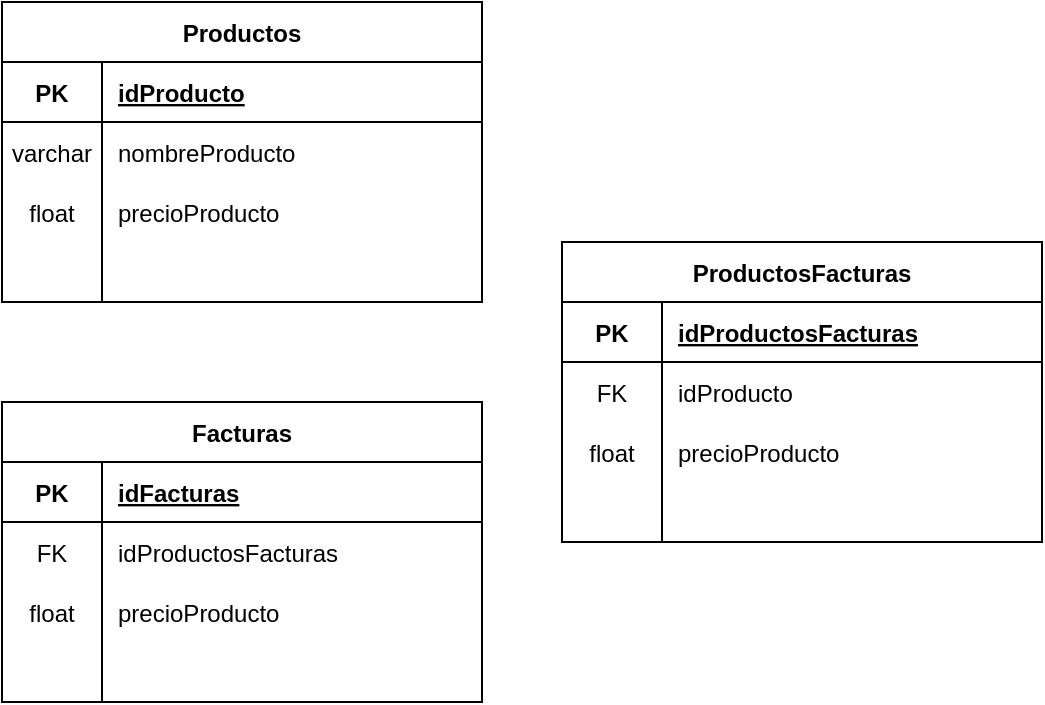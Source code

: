 <mxfile version="13.9.9" type="device"><diagram id="ZH6_ncqwSFPB03krWlay" name="Page-1"><mxGraphModel dx="566" dy="752" grid="1" gridSize="10" guides="1" tooltips="1" connect="1" arrows="1" fold="1" page="1" pageScale="1" pageWidth="850" pageHeight="1100" math="0" shadow="0"><root><mxCell id="0"/><mxCell id="1" parent="0"/><mxCell id="XGgg7iNJlr7EI4Gw27sy-1" value="Productos" style="shape=table;startSize=30;container=1;collapsible=1;childLayout=tableLayout;fixedRows=1;rowLines=0;fontStyle=1;align=center;resizeLast=1;" vertex="1" parent="1"><mxGeometry x="40" y="120" width="240" height="150" as="geometry"/></mxCell><mxCell id="XGgg7iNJlr7EI4Gw27sy-2" value="" style="shape=partialRectangle;collapsible=0;dropTarget=0;pointerEvents=0;fillColor=none;top=0;left=0;bottom=1;right=0;points=[[0,0.5],[1,0.5]];portConstraint=eastwest;" vertex="1" parent="XGgg7iNJlr7EI4Gw27sy-1"><mxGeometry y="30" width="240" height="30" as="geometry"/></mxCell><mxCell id="XGgg7iNJlr7EI4Gw27sy-3" value="PK" style="shape=partialRectangle;connectable=0;fillColor=none;top=0;left=0;bottom=0;right=0;fontStyle=1;overflow=hidden;" vertex="1" parent="XGgg7iNJlr7EI4Gw27sy-2"><mxGeometry width="50" height="30" as="geometry"/></mxCell><mxCell id="XGgg7iNJlr7EI4Gw27sy-4" value="idProducto" style="shape=partialRectangle;connectable=0;fillColor=none;top=0;left=0;bottom=0;right=0;align=left;spacingLeft=6;fontStyle=5;overflow=hidden;" vertex="1" parent="XGgg7iNJlr7EI4Gw27sy-2"><mxGeometry x="50" width="190" height="30" as="geometry"/></mxCell><mxCell id="XGgg7iNJlr7EI4Gw27sy-5" value="" style="shape=partialRectangle;collapsible=0;dropTarget=0;pointerEvents=0;fillColor=none;top=0;left=0;bottom=0;right=0;points=[[0,0.5],[1,0.5]];portConstraint=eastwest;" vertex="1" parent="XGgg7iNJlr7EI4Gw27sy-1"><mxGeometry y="60" width="240" height="30" as="geometry"/></mxCell><mxCell id="XGgg7iNJlr7EI4Gw27sy-6" value="varchar" style="shape=partialRectangle;connectable=0;fillColor=none;top=0;left=0;bottom=0;right=0;editable=1;overflow=hidden;" vertex="1" parent="XGgg7iNJlr7EI4Gw27sy-5"><mxGeometry width="50" height="30" as="geometry"/></mxCell><mxCell id="XGgg7iNJlr7EI4Gw27sy-7" value="nombreProducto" style="shape=partialRectangle;connectable=0;fillColor=none;top=0;left=0;bottom=0;right=0;align=left;spacingLeft=6;overflow=hidden;" vertex="1" parent="XGgg7iNJlr7EI4Gw27sy-5"><mxGeometry x="50" width="190" height="30" as="geometry"/></mxCell><mxCell id="XGgg7iNJlr7EI4Gw27sy-8" value="" style="shape=partialRectangle;collapsible=0;dropTarget=0;pointerEvents=0;fillColor=none;top=0;left=0;bottom=0;right=0;points=[[0,0.5],[1,0.5]];portConstraint=eastwest;" vertex="1" parent="XGgg7iNJlr7EI4Gw27sy-1"><mxGeometry y="90" width="240" height="30" as="geometry"/></mxCell><mxCell id="XGgg7iNJlr7EI4Gw27sy-9" value="float" style="shape=partialRectangle;connectable=0;fillColor=none;top=0;left=0;bottom=0;right=0;editable=1;overflow=hidden;" vertex="1" parent="XGgg7iNJlr7EI4Gw27sy-8"><mxGeometry width="50" height="30" as="geometry"/></mxCell><mxCell id="XGgg7iNJlr7EI4Gw27sy-10" value="precioProducto" style="shape=partialRectangle;connectable=0;fillColor=none;top=0;left=0;bottom=0;right=0;align=left;spacingLeft=6;overflow=hidden;" vertex="1" parent="XGgg7iNJlr7EI4Gw27sy-8"><mxGeometry x="50" width="190" height="30" as="geometry"/></mxCell><mxCell id="XGgg7iNJlr7EI4Gw27sy-11" value="" style="shape=partialRectangle;collapsible=0;dropTarget=0;pointerEvents=0;fillColor=none;top=0;left=0;bottom=0;right=0;points=[[0,0.5],[1,0.5]];portConstraint=eastwest;" vertex="1" parent="XGgg7iNJlr7EI4Gw27sy-1"><mxGeometry y="120" width="240" height="30" as="geometry"/></mxCell><mxCell id="XGgg7iNJlr7EI4Gw27sy-12" value="" style="shape=partialRectangle;connectable=0;fillColor=none;top=0;left=0;bottom=0;right=0;editable=1;overflow=hidden;" vertex="1" parent="XGgg7iNJlr7EI4Gw27sy-11"><mxGeometry width="50" height="30" as="geometry"/></mxCell><mxCell id="XGgg7iNJlr7EI4Gw27sy-13" value="" style="shape=partialRectangle;connectable=0;fillColor=none;top=0;left=0;bottom=0;right=0;align=left;spacingLeft=6;overflow=hidden;" vertex="1" parent="XGgg7iNJlr7EI4Gw27sy-11"><mxGeometry x="50" width="190" height="30" as="geometry"/></mxCell><mxCell id="XGgg7iNJlr7EI4Gw27sy-14" value="Facturas" style="shape=table;startSize=30;container=1;collapsible=1;childLayout=tableLayout;fixedRows=1;rowLines=0;fontStyle=1;align=center;resizeLast=1;" vertex="1" parent="1"><mxGeometry x="40" y="320" width="240" height="150" as="geometry"/></mxCell><mxCell id="XGgg7iNJlr7EI4Gw27sy-15" value="" style="shape=partialRectangle;collapsible=0;dropTarget=0;pointerEvents=0;fillColor=none;top=0;left=0;bottom=1;right=0;points=[[0,0.5],[1,0.5]];portConstraint=eastwest;" vertex="1" parent="XGgg7iNJlr7EI4Gw27sy-14"><mxGeometry y="30" width="240" height="30" as="geometry"/></mxCell><mxCell id="XGgg7iNJlr7EI4Gw27sy-16" value="PK" style="shape=partialRectangle;connectable=0;fillColor=none;top=0;left=0;bottom=0;right=0;fontStyle=1;overflow=hidden;" vertex="1" parent="XGgg7iNJlr7EI4Gw27sy-15"><mxGeometry width="50" height="30" as="geometry"/></mxCell><mxCell id="XGgg7iNJlr7EI4Gw27sy-17" value="idFacturas" style="shape=partialRectangle;connectable=0;fillColor=none;top=0;left=0;bottom=0;right=0;align=left;spacingLeft=6;fontStyle=5;overflow=hidden;" vertex="1" parent="XGgg7iNJlr7EI4Gw27sy-15"><mxGeometry x="50" width="190" height="30" as="geometry"/></mxCell><mxCell id="XGgg7iNJlr7EI4Gw27sy-18" value="" style="shape=partialRectangle;collapsible=0;dropTarget=0;pointerEvents=0;fillColor=none;top=0;left=0;bottom=0;right=0;points=[[0,0.5],[1,0.5]];portConstraint=eastwest;" vertex="1" parent="XGgg7iNJlr7EI4Gw27sy-14"><mxGeometry y="60" width="240" height="30" as="geometry"/></mxCell><mxCell id="XGgg7iNJlr7EI4Gw27sy-19" value="FK" style="shape=partialRectangle;connectable=0;fillColor=none;top=0;left=0;bottom=0;right=0;editable=1;overflow=hidden;" vertex="1" parent="XGgg7iNJlr7EI4Gw27sy-18"><mxGeometry width="50" height="30" as="geometry"/></mxCell><mxCell id="XGgg7iNJlr7EI4Gw27sy-20" value="idProductosFacturas" style="shape=partialRectangle;connectable=0;fillColor=none;top=0;left=0;bottom=0;right=0;align=left;spacingLeft=6;overflow=hidden;" vertex="1" parent="XGgg7iNJlr7EI4Gw27sy-18"><mxGeometry x="50" width="190" height="30" as="geometry"/></mxCell><mxCell id="XGgg7iNJlr7EI4Gw27sy-21" value="" style="shape=partialRectangle;collapsible=0;dropTarget=0;pointerEvents=0;fillColor=none;top=0;left=0;bottom=0;right=0;points=[[0,0.5],[1,0.5]];portConstraint=eastwest;" vertex="1" parent="XGgg7iNJlr7EI4Gw27sy-14"><mxGeometry y="90" width="240" height="30" as="geometry"/></mxCell><mxCell id="XGgg7iNJlr7EI4Gw27sy-22" value="float" style="shape=partialRectangle;connectable=0;fillColor=none;top=0;left=0;bottom=0;right=0;editable=1;overflow=hidden;" vertex="1" parent="XGgg7iNJlr7EI4Gw27sy-21"><mxGeometry width="50" height="30" as="geometry"/></mxCell><mxCell id="XGgg7iNJlr7EI4Gw27sy-23" value="precioProducto" style="shape=partialRectangle;connectable=0;fillColor=none;top=0;left=0;bottom=0;right=0;align=left;spacingLeft=6;overflow=hidden;" vertex="1" parent="XGgg7iNJlr7EI4Gw27sy-21"><mxGeometry x="50" width="190" height="30" as="geometry"/></mxCell><mxCell id="XGgg7iNJlr7EI4Gw27sy-24" value="" style="shape=partialRectangle;collapsible=0;dropTarget=0;pointerEvents=0;fillColor=none;top=0;left=0;bottom=0;right=0;points=[[0,0.5],[1,0.5]];portConstraint=eastwest;" vertex="1" parent="XGgg7iNJlr7EI4Gw27sy-14"><mxGeometry y="120" width="240" height="30" as="geometry"/></mxCell><mxCell id="XGgg7iNJlr7EI4Gw27sy-25" value="" style="shape=partialRectangle;connectable=0;fillColor=none;top=0;left=0;bottom=0;right=0;editable=1;overflow=hidden;" vertex="1" parent="XGgg7iNJlr7EI4Gw27sy-24"><mxGeometry width="50" height="30" as="geometry"/></mxCell><mxCell id="XGgg7iNJlr7EI4Gw27sy-26" value="" style="shape=partialRectangle;connectable=0;fillColor=none;top=0;left=0;bottom=0;right=0;align=left;spacingLeft=6;overflow=hidden;" vertex="1" parent="XGgg7iNJlr7EI4Gw27sy-24"><mxGeometry x="50" width="190" height="30" as="geometry"/></mxCell><mxCell id="XGgg7iNJlr7EI4Gw27sy-27" value="ProductosFacturas" style="shape=table;startSize=30;container=1;collapsible=1;childLayout=tableLayout;fixedRows=1;rowLines=0;fontStyle=1;align=center;resizeLast=1;" vertex="1" parent="1"><mxGeometry x="320" y="240" width="240" height="150" as="geometry"/></mxCell><mxCell id="XGgg7iNJlr7EI4Gw27sy-28" value="" style="shape=partialRectangle;collapsible=0;dropTarget=0;pointerEvents=0;fillColor=none;top=0;left=0;bottom=1;right=0;points=[[0,0.5],[1,0.5]];portConstraint=eastwest;" vertex="1" parent="XGgg7iNJlr7EI4Gw27sy-27"><mxGeometry y="30" width="240" height="30" as="geometry"/></mxCell><mxCell id="XGgg7iNJlr7EI4Gw27sy-29" value="PK" style="shape=partialRectangle;connectable=0;fillColor=none;top=0;left=0;bottom=0;right=0;fontStyle=1;overflow=hidden;" vertex="1" parent="XGgg7iNJlr7EI4Gw27sy-28"><mxGeometry width="50" height="30" as="geometry"/></mxCell><mxCell id="XGgg7iNJlr7EI4Gw27sy-30" value="idProductosFacturas" style="shape=partialRectangle;connectable=0;fillColor=none;top=0;left=0;bottom=0;right=0;align=left;spacingLeft=6;fontStyle=5;overflow=hidden;" vertex="1" parent="XGgg7iNJlr7EI4Gw27sy-28"><mxGeometry x="50" width="190" height="30" as="geometry"/></mxCell><mxCell id="XGgg7iNJlr7EI4Gw27sy-31" value="" style="shape=partialRectangle;collapsible=0;dropTarget=0;pointerEvents=0;fillColor=none;top=0;left=0;bottom=0;right=0;points=[[0,0.5],[1,0.5]];portConstraint=eastwest;" vertex="1" parent="XGgg7iNJlr7EI4Gw27sy-27"><mxGeometry y="60" width="240" height="30" as="geometry"/></mxCell><mxCell id="XGgg7iNJlr7EI4Gw27sy-32" value="FK" style="shape=partialRectangle;connectable=0;fillColor=none;top=0;left=0;bottom=0;right=0;editable=1;overflow=hidden;" vertex="1" parent="XGgg7iNJlr7EI4Gw27sy-31"><mxGeometry width="50" height="30" as="geometry"/></mxCell><mxCell id="XGgg7iNJlr7EI4Gw27sy-33" value="idProducto" style="shape=partialRectangle;connectable=0;fillColor=none;top=0;left=0;bottom=0;right=0;align=left;spacingLeft=6;overflow=hidden;" vertex="1" parent="XGgg7iNJlr7EI4Gw27sy-31"><mxGeometry x="50" width="190" height="30" as="geometry"/></mxCell><mxCell id="XGgg7iNJlr7EI4Gw27sy-34" value="" style="shape=partialRectangle;collapsible=0;dropTarget=0;pointerEvents=0;fillColor=none;top=0;left=0;bottom=0;right=0;points=[[0,0.5],[1,0.5]];portConstraint=eastwest;" vertex="1" parent="XGgg7iNJlr7EI4Gw27sy-27"><mxGeometry y="90" width="240" height="30" as="geometry"/></mxCell><mxCell id="XGgg7iNJlr7EI4Gw27sy-35" value="float" style="shape=partialRectangle;connectable=0;fillColor=none;top=0;left=0;bottom=0;right=0;editable=1;overflow=hidden;" vertex="1" parent="XGgg7iNJlr7EI4Gw27sy-34"><mxGeometry width="50" height="30" as="geometry"/></mxCell><mxCell id="XGgg7iNJlr7EI4Gw27sy-36" value="precioProducto" style="shape=partialRectangle;connectable=0;fillColor=none;top=0;left=0;bottom=0;right=0;align=left;spacingLeft=6;overflow=hidden;" vertex="1" parent="XGgg7iNJlr7EI4Gw27sy-34"><mxGeometry x="50" width="190" height="30" as="geometry"/></mxCell><mxCell id="XGgg7iNJlr7EI4Gw27sy-37" value="" style="shape=partialRectangle;collapsible=0;dropTarget=0;pointerEvents=0;fillColor=none;top=0;left=0;bottom=0;right=0;points=[[0,0.5],[1,0.5]];portConstraint=eastwest;" vertex="1" parent="XGgg7iNJlr7EI4Gw27sy-27"><mxGeometry y="120" width="240" height="30" as="geometry"/></mxCell><mxCell id="XGgg7iNJlr7EI4Gw27sy-38" value="" style="shape=partialRectangle;connectable=0;fillColor=none;top=0;left=0;bottom=0;right=0;editable=1;overflow=hidden;" vertex="1" parent="XGgg7iNJlr7EI4Gw27sy-37"><mxGeometry width="50" height="30" as="geometry"/></mxCell><mxCell id="XGgg7iNJlr7EI4Gw27sy-39" value="" style="shape=partialRectangle;connectable=0;fillColor=none;top=0;left=0;bottom=0;right=0;align=left;spacingLeft=6;overflow=hidden;" vertex="1" parent="XGgg7iNJlr7EI4Gw27sy-37"><mxGeometry x="50" width="190" height="30" as="geometry"/></mxCell></root></mxGraphModel></diagram></mxfile>